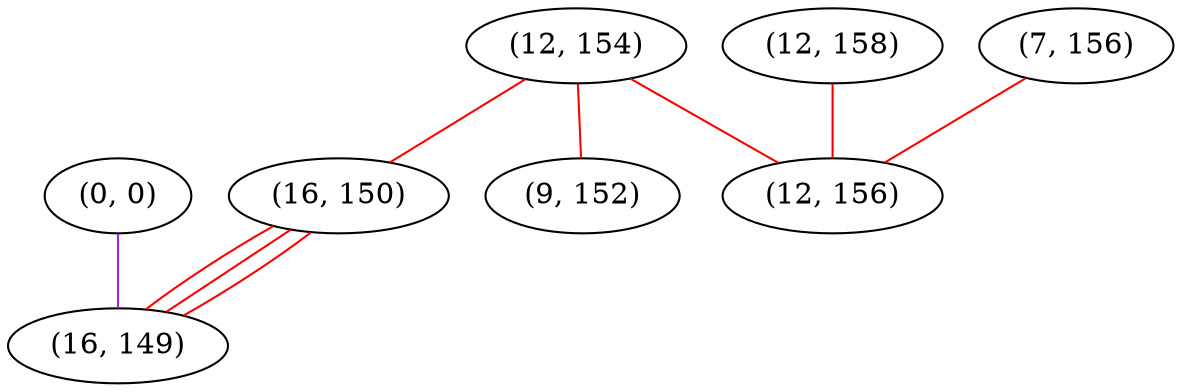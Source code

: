 graph "" {
"(0, 0)";
"(12, 154)";
"(16, 150)";
"(16, 149)";
"(12, 158)";
"(7, 156)";
"(9, 152)";
"(12, 156)";
"(0, 0)" -- "(16, 149)"  [color=purple, key=0, weight=4];
"(12, 154)" -- "(16, 150)"  [color=red, key=0, weight=1];
"(12, 154)" -- "(9, 152)"  [color=red, key=0, weight=1];
"(12, 154)" -- "(12, 156)"  [color=red, key=0, weight=1];
"(16, 150)" -- "(16, 149)"  [color=red, key=0, weight=1];
"(16, 150)" -- "(16, 149)"  [color=red, key=1, weight=1];
"(16, 150)" -- "(16, 149)"  [color=red, key=2, weight=1];
"(12, 158)" -- "(12, 156)"  [color=red, key=0, weight=1];
"(7, 156)" -- "(12, 156)"  [color=red, key=0, weight=1];
}
